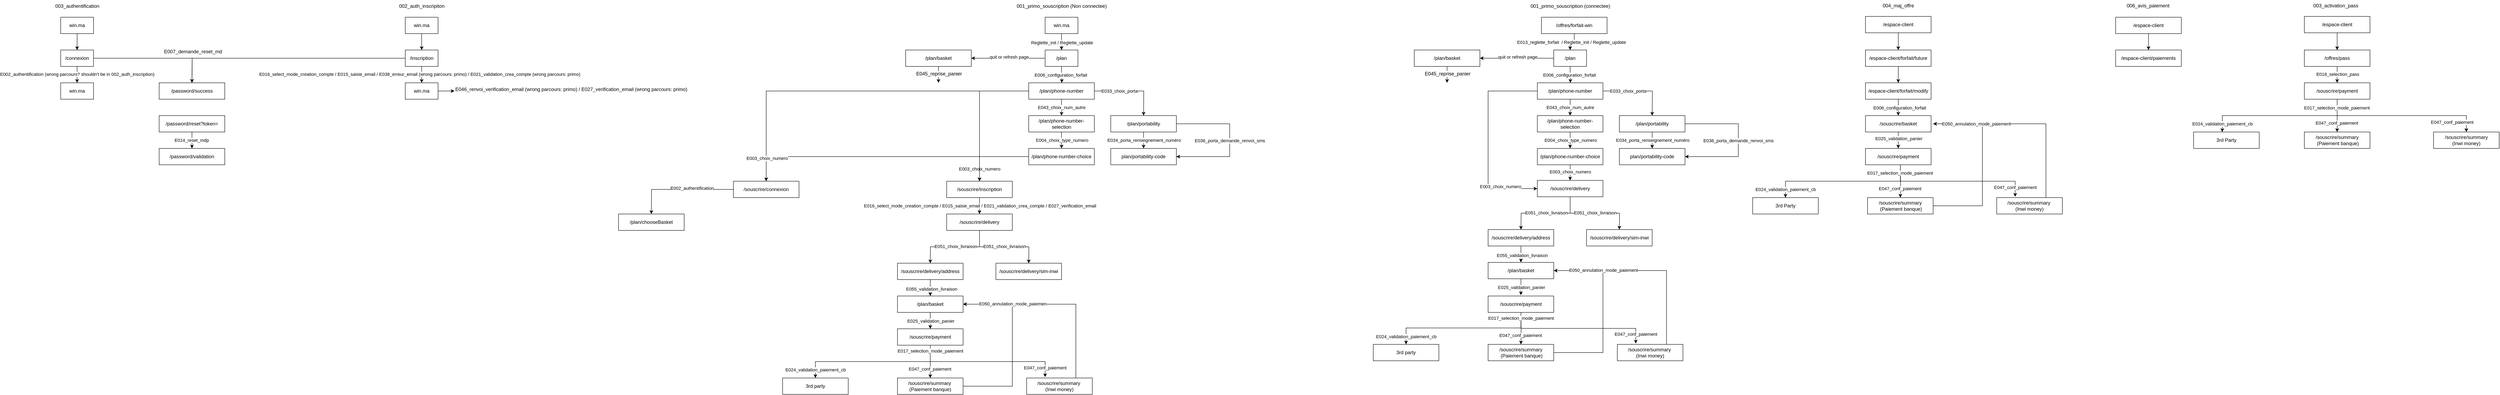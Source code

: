 <mxfile version="26.0.11">
  <diagram name="Page-1" id="j1Ssxl56OrW9aX4kPmMz">
    <mxGraphModel dx="9515" dy="5020" grid="1" gridSize="10" guides="1" tooltips="1" connect="1" arrows="1" fold="1" page="1" pageScale="1" pageWidth="850" pageHeight="1100" math="0" shadow="0">
      <root>
        <mxCell id="0" />
        <mxCell id="1" parent="0" />
        <mxCell id="LbrJLg59bgqYnLNpV4yC-3" style="edgeStyle=orthogonalEdgeStyle;rounded=0;orthogonalLoop=1;jettySize=auto;html=1;entryX=0.5;entryY=0;entryDx=0;entryDy=0;" parent="1" source="LbrJLg59bgqYnLNpV4yC-1" target="LbrJLg59bgqYnLNpV4yC-2" edge="1">
          <mxGeometry relative="1" as="geometry" />
        </mxCell>
        <mxCell id="LbrJLg59bgqYnLNpV4yC-4" value="Reglette_init / Reglette_update" style="edgeLabel;html=1;align=center;verticalAlign=middle;resizable=0;points=[];" parent="LbrJLg59bgqYnLNpV4yC-3" vertex="1" connectable="0">
          <mxGeometry x="0.104" y="1" relative="1" as="geometry">
            <mxPoint as="offset" />
          </mxGeometry>
        </mxCell>
        <mxCell id="LbrJLg59bgqYnLNpV4yC-1" value="win.ma" style="rounded=0;whiteSpace=wrap;html=1;" parent="1" vertex="1">
          <mxGeometry x="400" y="40" width="80" height="40" as="geometry" />
        </mxCell>
        <mxCell id="LbrJLg59bgqYnLNpV4yC-5" style="edgeStyle=orthogonalEdgeStyle;rounded=0;orthogonalLoop=1;jettySize=auto;html=1;exitX=0.5;exitY=1;exitDx=0;exitDy=0;" parent="1" source="LbrJLg59bgqYnLNpV4yC-2" edge="1">
          <mxGeometry relative="1" as="geometry">
            <mxPoint x="440.471" y="200.0" as="targetPoint" />
          </mxGeometry>
        </mxCell>
        <mxCell id="LbrJLg59bgqYnLNpV4yC-6" value="E006_configuration_forfait" style="edgeLabel;html=1;align=center;verticalAlign=middle;resizable=0;points=[];" parent="LbrJLg59bgqYnLNpV4yC-5" vertex="1" connectable="0">
          <mxGeometry x="-0.026" y="-3" relative="1" as="geometry">
            <mxPoint x="-2" y="-2" as="offset" />
          </mxGeometry>
        </mxCell>
        <mxCell id="LbrJLg59bgqYnLNpV4yC-40" style="edgeStyle=orthogonalEdgeStyle;rounded=0;orthogonalLoop=1;jettySize=auto;html=1;entryX=1;entryY=0.5;entryDx=0;entryDy=0;" parent="1" source="LbrJLg59bgqYnLNpV4yC-2" target="LbrJLg59bgqYnLNpV4yC-39" edge="1">
          <mxGeometry relative="1" as="geometry" />
        </mxCell>
        <mxCell id="LbrJLg59bgqYnLNpV4yC-41" value="quit or refresh page" style="edgeLabel;html=1;align=center;verticalAlign=middle;resizable=0;points=[];" parent="LbrJLg59bgqYnLNpV4yC-40" vertex="1" connectable="0">
          <mxGeometry x="-0.024" y="-3" relative="1" as="geometry">
            <mxPoint as="offset" />
          </mxGeometry>
        </mxCell>
        <mxCell id="LbrJLg59bgqYnLNpV4yC-2" value="/plan" style="rounded=0;whiteSpace=wrap;html=1;" parent="1" vertex="1">
          <mxGeometry x="400" y="120" width="80" height="40" as="geometry" />
        </mxCell>
        <mxCell id="LbrJLg59bgqYnLNpV4yC-8" style="edgeStyle=orthogonalEdgeStyle;rounded=0;orthogonalLoop=1;jettySize=auto;html=1;exitX=0;exitY=0.5;exitDx=0;exitDy=0;entryX=0.5;entryY=0;entryDx=0;entryDy=0;" parent="1" source="LbrJLg59bgqYnLNpV4yC-7" target="LbrJLg59bgqYnLNpV4yC-22" edge="1">
          <mxGeometry relative="1" as="geometry">
            <mxPoint x="340" y="480" as="targetPoint" />
            <mxPoint x="460" y="320" as="sourcePoint" />
            <Array as="points">
              <mxPoint x="240" y="220" />
            </Array>
          </mxGeometry>
        </mxCell>
        <mxCell id="LbrJLg59bgqYnLNpV4yC-9" value="E003_choix_numero" style="edgeLabel;html=1;align=center;verticalAlign=middle;resizable=0;points=[];" parent="LbrJLg59bgqYnLNpV4yC-8" vertex="1" connectable="0">
          <mxGeometry x="0.004" y="-1" relative="1" as="geometry">
            <mxPoint x="1" y="139" as="offset" />
          </mxGeometry>
        </mxCell>
        <mxCell id="LbrJLg59bgqYnLNpV4yC-12" style="edgeStyle=orthogonalEdgeStyle;rounded=0;orthogonalLoop=1;jettySize=auto;html=1;" parent="1" source="LbrJLg59bgqYnLNpV4yC-7" edge="1">
          <mxGeometry relative="1" as="geometry">
            <mxPoint x="640" y="280" as="targetPoint" />
          </mxGeometry>
        </mxCell>
        <mxCell id="LbrJLg59bgqYnLNpV4yC-13" value="E033_choix_porta" style="edgeLabel;html=1;align=center;verticalAlign=middle;resizable=0;points=[];" parent="LbrJLg59bgqYnLNpV4yC-12" vertex="1" connectable="0">
          <mxGeometry x="-0.331" relative="1" as="geometry">
            <mxPoint as="offset" />
          </mxGeometry>
        </mxCell>
        <mxCell id="LbrJLg59bgqYnLNpV4yC-14" style="edgeStyle=orthogonalEdgeStyle;rounded=0;orthogonalLoop=1;jettySize=auto;html=1;" parent="1" source="LbrJLg59bgqYnLNpV4yC-7" edge="1">
          <mxGeometry relative="1" as="geometry">
            <mxPoint x="440" y="280" as="targetPoint" />
          </mxGeometry>
        </mxCell>
        <mxCell id="LbrJLg59bgqYnLNpV4yC-15" value="E043_choix_num_autre" style="edgeLabel;html=1;align=center;verticalAlign=middle;resizable=0;points=[];" parent="LbrJLg59bgqYnLNpV4yC-14" vertex="1" connectable="0">
          <mxGeometry x="0.059" y="1" relative="1" as="geometry">
            <mxPoint x="-2" y="-1" as="offset" />
          </mxGeometry>
        </mxCell>
        <mxCell id="LbrJLg59bgqYnLNpV4yC-31" style="edgeStyle=orthogonalEdgeStyle;rounded=0;orthogonalLoop=1;jettySize=auto;html=1;entryX=0.5;entryY=0;entryDx=0;entryDy=0;" parent="1" source="LbrJLg59bgqYnLNpV4yC-7" target="LbrJLg59bgqYnLNpV4yC-29" edge="1">
          <mxGeometry relative="1" as="geometry" />
        </mxCell>
        <mxCell id="LbrJLg59bgqYnLNpV4yC-7" value="/plan/phone-number" style="rounded=0;whiteSpace=wrap;html=1;" parent="1" vertex="1">
          <mxGeometry x="360" y="200" width="160" height="40" as="geometry" />
        </mxCell>
        <mxCell id="LbrJLg59bgqYnLNpV4yC-17" style="edgeStyle=orthogonalEdgeStyle;rounded=0;orthogonalLoop=1;jettySize=auto;html=1;" parent="1" source="LbrJLg59bgqYnLNpV4yC-16" edge="1">
          <mxGeometry relative="1" as="geometry">
            <mxPoint x="440" y="360" as="targetPoint" />
          </mxGeometry>
        </mxCell>
        <mxCell id="LbrJLg59bgqYnLNpV4yC-18" value="E004_choix_type_numero" style="edgeLabel;html=1;align=center;verticalAlign=middle;resizable=0;points=[];" parent="LbrJLg59bgqYnLNpV4yC-17" vertex="1" connectable="0">
          <mxGeometry x="0.107" y="-1" relative="1" as="geometry">
            <mxPoint x="1" y="-2" as="offset" />
          </mxGeometry>
        </mxCell>
        <mxCell id="LbrJLg59bgqYnLNpV4yC-16" value="/plan/phone-number-selection" style="rounded=0;whiteSpace=wrap;html=1;" parent="1" vertex="1">
          <mxGeometry x="360" y="280" width="160" height="40" as="geometry" />
        </mxCell>
        <mxCell id="LbrJLg59bgqYnLNpV4yC-20" style="edgeStyle=orthogonalEdgeStyle;rounded=0;orthogonalLoop=1;jettySize=auto;html=1;entryX=0.5;entryY=0;entryDx=0;entryDy=0;" parent="1" source="LbrJLg59bgqYnLNpV4yC-19" target="LbrJLg59bgqYnLNpV4yC-22" edge="1">
          <mxGeometry relative="1" as="geometry">
            <mxPoint x="440" y="440" as="targetPoint" />
          </mxGeometry>
        </mxCell>
        <mxCell id="LbrJLg59bgqYnLNpV4yC-30" style="edgeStyle=orthogonalEdgeStyle;rounded=0;orthogonalLoop=1;jettySize=auto;html=1;entryX=0.5;entryY=0;entryDx=0;entryDy=0;" parent="1" source="LbrJLg59bgqYnLNpV4yC-19" target="LbrJLg59bgqYnLNpV4yC-29" edge="1">
          <mxGeometry relative="1" as="geometry" />
        </mxCell>
        <mxCell id="LbrJLg59bgqYnLNpV4yC-32" value="E003_choix_numero" style="edgeLabel;html=1;align=center;verticalAlign=middle;resizable=0;points=[];" parent="LbrJLg59bgqYnLNpV4yC-30" vertex="1" connectable="0">
          <mxGeometry x="0.839" y="2" relative="1" as="geometry">
            <mxPoint as="offset" />
          </mxGeometry>
        </mxCell>
        <mxCell id="LbrJLg59bgqYnLNpV4yC-19" value="/plan/phone-number-choice" style="rounded=0;whiteSpace=wrap;html=1;" parent="1" vertex="1">
          <mxGeometry x="360" y="360" width="160" height="40" as="geometry" />
        </mxCell>
        <mxCell id="LbrJLg59bgqYnLNpV4yC-33" style="edgeStyle=orthogonalEdgeStyle;rounded=0;orthogonalLoop=1;jettySize=auto;html=1;" parent="1" source="LbrJLg59bgqYnLNpV4yC-22" edge="1">
          <mxGeometry relative="1" as="geometry">
            <mxPoint x="240.0" y="520" as="targetPoint" />
          </mxGeometry>
        </mxCell>
        <mxCell id="LbrJLg59bgqYnLNpV4yC-34" value="E016_select_mode_creation_compte /&amp;nbsp;E015_saisie_email /&amp;nbsp;E021_validation_crea_compte /&amp;nbsp;E027_verification_email" style="edgeLabel;html=1;align=center;verticalAlign=middle;resizable=0;points=[];" parent="LbrJLg59bgqYnLNpV4yC-33" vertex="1" connectable="0">
          <mxGeometry x="0.07" y="-1" relative="1" as="geometry">
            <mxPoint x="1" y="-1" as="offset" />
          </mxGeometry>
        </mxCell>
        <mxCell id="LbrJLg59bgqYnLNpV4yC-22" value="&lt;span style=&quot;background-color: transparent; color: light-dark(rgb(0, 0, 0), rgb(255, 255, 255));&quot;&gt;/souscrire/inscription&lt;/span&gt;" style="rounded=0;whiteSpace=wrap;html=1;" parent="1" vertex="1">
          <mxGeometry x="160" y="440" width="160" height="40" as="geometry" />
        </mxCell>
        <mxCell id="LbrJLg59bgqYnLNpV4yC-24" style="edgeStyle=orthogonalEdgeStyle;rounded=0;orthogonalLoop=1;jettySize=auto;html=1;exitX=0.5;exitY=1;exitDx=0;exitDy=0;" parent="1" source="LbrJLg59bgqYnLNpV4yC-23" edge="1">
          <mxGeometry relative="1" as="geometry">
            <mxPoint x="640.0" y="360" as="targetPoint" />
          </mxGeometry>
        </mxCell>
        <mxCell id="LbrJLg59bgqYnLNpV4yC-25" value="E034_porta_renseignement_numéro" style="edgeLabel;html=1;align=center;verticalAlign=middle;resizable=0;points=[];" parent="LbrJLg59bgqYnLNpV4yC-24" vertex="1" connectable="0">
          <mxGeometry x="0.257" y="-1" relative="1" as="geometry">
            <mxPoint x="1" y="-5" as="offset" />
          </mxGeometry>
        </mxCell>
        <mxCell id="LbrJLg59bgqYnLNpV4yC-27" style="edgeStyle=orthogonalEdgeStyle;rounded=0;orthogonalLoop=1;jettySize=auto;html=1;entryX=1;entryY=0.5;entryDx=0;entryDy=0;" parent="1" source="LbrJLg59bgqYnLNpV4yC-23" target="LbrJLg59bgqYnLNpV4yC-26" edge="1">
          <mxGeometry relative="1" as="geometry">
            <Array as="points">
              <mxPoint x="850" y="300" />
              <mxPoint x="850" y="380" />
            </Array>
          </mxGeometry>
        </mxCell>
        <mxCell id="LbrJLg59bgqYnLNpV4yC-28" value="E036_porta_demande_renvoi_sms" style="edgeLabel;html=1;align=center;verticalAlign=middle;resizable=0;points=[];" parent="LbrJLg59bgqYnLNpV4yC-27" vertex="1" connectable="0">
          <mxGeometry x="0.039" y="4" relative="1" as="geometry">
            <mxPoint x="-4" y="-6" as="offset" />
          </mxGeometry>
        </mxCell>
        <mxCell id="LbrJLg59bgqYnLNpV4yC-23" value="/plan/portability" style="rounded=0;whiteSpace=wrap;html=1;" parent="1" vertex="1">
          <mxGeometry x="560" y="280" width="160" height="40" as="geometry" />
        </mxCell>
        <mxCell id="LbrJLg59bgqYnLNpV4yC-26" value="plan/portability-code" style="rounded=0;whiteSpace=wrap;html=1;" parent="1" vertex="1">
          <mxGeometry x="560" y="360" width="160" height="40" as="geometry" />
        </mxCell>
        <mxCell id="bTMFgGNnDeOwsBCpqF3E-29" style="edgeStyle=orthogonalEdgeStyle;rounded=0;orthogonalLoop=1;jettySize=auto;html=1;" parent="1" source="LbrJLg59bgqYnLNpV4yC-29" edge="1">
          <mxGeometry relative="1" as="geometry">
            <mxPoint x="-560" y="520" as="targetPoint" />
          </mxGeometry>
        </mxCell>
        <mxCell id="bTMFgGNnDeOwsBCpqF3E-32" value="E002_authentification" style="edgeLabel;html=1;align=center;verticalAlign=middle;resizable=0;points=[];" parent="bTMFgGNnDeOwsBCpqF3E-29" vertex="1" connectable="0">
          <mxGeometry x="-0.222" y="-3" relative="1" as="geometry">
            <mxPoint as="offset" />
          </mxGeometry>
        </mxCell>
        <mxCell id="LbrJLg59bgqYnLNpV4yC-29" value="/souscrire/connexion" style="rounded=0;whiteSpace=wrap;html=1;" parent="1" vertex="1">
          <mxGeometry x="-360" y="440" width="160" height="40" as="geometry" />
        </mxCell>
        <mxCell id="LbrJLg59bgqYnLNpV4yC-36" style="edgeStyle=orthogonalEdgeStyle;rounded=0;orthogonalLoop=1;jettySize=auto;html=1;exitX=0.5;exitY=1;exitDx=0;exitDy=0;" parent="1" source="LbrJLg59bgqYnLNpV4yC-35" edge="1">
          <mxGeometry relative="1" as="geometry">
            <mxPoint x="360" y="640" as="targetPoint" />
          </mxGeometry>
        </mxCell>
        <mxCell id="LbrJLg59bgqYnLNpV4yC-37" value="E051_choix_livraison" style="edgeLabel;html=1;align=center;verticalAlign=middle;resizable=0;points=[];" parent="LbrJLg59bgqYnLNpV4yC-36" vertex="1" connectable="0">
          <mxGeometry x="-0.059" y="1" relative="1" as="geometry">
            <mxPoint x="6" as="offset" />
          </mxGeometry>
        </mxCell>
        <mxCell id="bTMFgGNnDeOwsBCpqF3E-34" style="edgeStyle=orthogonalEdgeStyle;rounded=0;orthogonalLoop=1;jettySize=auto;html=1;exitX=0.5;exitY=1;exitDx=0;exitDy=0;" parent="1" source="LbrJLg59bgqYnLNpV4yC-35" edge="1">
          <mxGeometry relative="1" as="geometry">
            <mxPoint x="120" y="640" as="targetPoint" />
          </mxGeometry>
        </mxCell>
        <mxCell id="bTMFgGNnDeOwsBCpqF3E-36" value="E051_choix_livraison" style="edgeLabel;html=1;align=center;verticalAlign=middle;resizable=0;points=[];" parent="bTMFgGNnDeOwsBCpqF3E-34" vertex="1" connectable="0">
          <mxGeometry x="-0.013" y="-1" relative="1" as="geometry">
            <mxPoint as="offset" />
          </mxGeometry>
        </mxCell>
        <mxCell id="LbrJLg59bgqYnLNpV4yC-35" value="/souscrire/delivery" style="rounded=0;whiteSpace=wrap;html=1;" parent="1" vertex="1">
          <mxGeometry x="160" y="520" width="160" height="40" as="geometry" />
        </mxCell>
        <mxCell id="LbrJLg59bgqYnLNpV4yC-42" style="edgeStyle=orthogonalEdgeStyle;rounded=0;orthogonalLoop=1;jettySize=auto;html=1;" parent="1" source="LbrJLg59bgqYnLNpV4yC-39" edge="1">
          <mxGeometry relative="1" as="geometry">
            <mxPoint x="140" y="200" as="targetPoint" />
          </mxGeometry>
        </mxCell>
        <mxCell id="LbrJLg59bgqYnLNpV4yC-43" value="&lt;span style=&quot;font-size: 12px; text-align: left; text-wrap-mode: wrap; background-color: rgb(251, 251, 251);&quot;&gt;E045_reprise_panier&lt;/span&gt;" style="edgeLabel;html=1;align=center;verticalAlign=middle;resizable=0;points=[];" parent="LbrJLg59bgqYnLNpV4yC-42" vertex="1" connectable="0">
          <mxGeometry x="-0.106" y="1" relative="1" as="geometry">
            <mxPoint as="offset" />
          </mxGeometry>
        </mxCell>
        <mxCell id="LbrJLg59bgqYnLNpV4yC-39" value="/plan/basket" style="rounded=0;whiteSpace=wrap;html=1;" parent="1" vertex="1">
          <mxGeometry x="60" y="120" width="160" height="40" as="geometry" />
        </mxCell>
        <mxCell id="bTMFgGNnDeOwsBCpqF3E-4" style="edgeStyle=orthogonalEdgeStyle;rounded=0;orthogonalLoop=1;jettySize=auto;html=1;" parent="1" source="bTMFgGNnDeOwsBCpqF3E-1" edge="1">
          <mxGeometry relative="1" as="geometry">
            <mxPoint x="-1120" y="120" as="targetPoint" />
          </mxGeometry>
        </mxCell>
        <mxCell id="bTMFgGNnDeOwsBCpqF3E-1" value="win.ma" style="rounded=0;whiteSpace=wrap;html=1;strokeColor=default;align=center;verticalAlign=middle;fontFamily=Helvetica;fontSize=12;fontColor=default;fillColor=default;" parent="1" vertex="1">
          <mxGeometry x="-1160" y="40" width="80" height="40" as="geometry" />
        </mxCell>
        <mxCell id="bTMFgGNnDeOwsBCpqF3E-2" value="001_primo_souscription (Non connectee)" style="text;html=1;align=center;verticalAlign=middle;resizable=0;points=[];autosize=1;strokeColor=none;fillColor=none;" parent="1" vertex="1">
          <mxGeometry x="320" y="-2" width="240" height="30" as="geometry" />
        </mxCell>
        <mxCell id="bTMFgGNnDeOwsBCpqF3E-3" value="002_auth_inscripiton" style="text;html=1;align=center;verticalAlign=middle;resizable=0;points=[];autosize=1;strokeColor=none;fillColor=none;" parent="1" vertex="1">
          <mxGeometry x="-1185" y="-2" width="130" height="30" as="geometry" />
        </mxCell>
        <mxCell id="bTMFgGNnDeOwsBCpqF3E-6" style="edgeStyle=orthogonalEdgeStyle;rounded=0;orthogonalLoop=1;jettySize=auto;html=1;" parent="1" source="bTMFgGNnDeOwsBCpqF3E-5" edge="1">
          <mxGeometry relative="1" as="geometry">
            <mxPoint x="-1120" y="200" as="targetPoint" />
          </mxGeometry>
        </mxCell>
        <mxCell id="bTMFgGNnDeOwsBCpqF3E-7" value="E016_select_mode_creation_compte /&amp;nbsp;E015_saisie_email /&amp;nbsp;E038_erreur_email (wrong parcours: primo) /&amp;nbsp;E021_validation_crea_compte (wrong parcours: primo)&amp;nbsp;&amp;nbsp;" style="edgeLabel;html=1;align=center;verticalAlign=middle;resizable=0;points=[];" parent="bTMFgGNnDeOwsBCpqF3E-6" vertex="1" connectable="0">
          <mxGeometry x="-0.096" y="-2" relative="1" as="geometry">
            <mxPoint as="offset" />
          </mxGeometry>
        </mxCell>
        <mxCell id="bTMFgGNnDeOwsBCpqF3E-19" style="edgeStyle=orthogonalEdgeStyle;rounded=0;orthogonalLoop=1;jettySize=auto;html=1;" parent="1" source="bTMFgGNnDeOwsBCpqF3E-5" edge="1">
          <mxGeometry relative="1" as="geometry">
            <mxPoint x="-1680" y="200" as="targetPoint" />
          </mxGeometry>
        </mxCell>
        <mxCell id="bTMFgGNnDeOwsBCpqF3E-5" value="/inscription" style="rounded=0;whiteSpace=wrap;html=1;" parent="1" vertex="1">
          <mxGeometry x="-1160" y="120" width="80" height="40" as="geometry" />
        </mxCell>
        <mxCell id="bTMFgGNnDeOwsBCpqF3E-12" style="edgeStyle=orthogonalEdgeStyle;rounded=0;orthogonalLoop=1;jettySize=auto;html=1;" parent="1" source="bTMFgGNnDeOwsBCpqF3E-8" edge="1">
          <mxGeometry relative="1" as="geometry">
            <mxPoint x="-1040" y="220" as="targetPoint" />
          </mxGeometry>
        </mxCell>
        <mxCell id="bTMFgGNnDeOwsBCpqF3E-8" value="win.ma" style="rounded=0;whiteSpace=wrap;html=1;strokeColor=default;align=center;verticalAlign=middle;fontFamily=Helvetica;fontSize=12;fontColor=default;fillColor=default;" parent="1" vertex="1">
          <mxGeometry x="-1160" y="200" width="80" height="40" as="geometry" />
        </mxCell>
        <mxCell id="bTMFgGNnDeOwsBCpqF3E-13" value="E046_renvoi_verification_email (wrong parcours: primo) / E027_verification_email (wrong parcours: primo) " style="text;whiteSpace=wrap;" parent="1" vertex="1">
          <mxGeometry x="-1040" y="202" width="580" height="40" as="geometry" />
        </mxCell>
        <mxCell id="bTMFgGNnDeOwsBCpqF3E-16" style="edgeStyle=orthogonalEdgeStyle;rounded=0;orthogonalLoop=1;jettySize=auto;html=1;" parent="1" source="bTMFgGNnDeOwsBCpqF3E-14" edge="1">
          <mxGeometry relative="1" as="geometry">
            <mxPoint x="-1960" y="120" as="targetPoint" />
          </mxGeometry>
        </mxCell>
        <mxCell id="bTMFgGNnDeOwsBCpqF3E-14" value="win.ma" style="rounded=0;whiteSpace=wrap;html=1;strokeColor=default;align=center;verticalAlign=middle;fontFamily=Helvetica;fontSize=12;fontColor=default;fillColor=default;" parent="1" vertex="1">
          <mxGeometry x="-2000" y="40" width="80" height="40" as="geometry" />
        </mxCell>
        <mxCell id="bTMFgGNnDeOwsBCpqF3E-15" value="003_authentification" style="text;html=1;align=center;verticalAlign=middle;resizable=0;points=[];autosize=1;strokeColor=none;fillColor=none;" parent="1" vertex="1">
          <mxGeometry x="-2025" y="-2" width="130" height="30" as="geometry" />
        </mxCell>
        <mxCell id="bTMFgGNnDeOwsBCpqF3E-18" style="edgeStyle=orthogonalEdgeStyle;rounded=0;orthogonalLoop=1;jettySize=auto;html=1;" parent="1" source="bTMFgGNnDeOwsBCpqF3E-17" edge="1">
          <mxGeometry relative="1" as="geometry">
            <mxPoint x="-1680" y="200" as="targetPoint" />
          </mxGeometry>
        </mxCell>
        <mxCell id="bTMFgGNnDeOwsBCpqF3E-26" style="edgeStyle=orthogonalEdgeStyle;rounded=0;orthogonalLoop=1;jettySize=auto;html=1;" parent="1" source="bTMFgGNnDeOwsBCpqF3E-17" edge="1">
          <mxGeometry relative="1" as="geometry">
            <mxPoint x="-1960" y="200" as="targetPoint" />
          </mxGeometry>
        </mxCell>
        <mxCell id="bTMFgGNnDeOwsBCpqF3E-27" value="E002_authentification (wrong parcours? shouldn&#39;t be in 002_auth_inscription)" style="edgeLabel;html=1;align=center;verticalAlign=middle;resizable=0;points=[];" parent="bTMFgGNnDeOwsBCpqF3E-26" vertex="1" connectable="0">
          <mxGeometry x="-0.078" relative="1" as="geometry">
            <mxPoint as="offset" />
          </mxGeometry>
        </mxCell>
        <mxCell id="bTMFgGNnDeOwsBCpqF3E-17" value="/connexion" style="rounded=0;whiteSpace=wrap;html=1;" parent="1" vertex="1">
          <mxGeometry x="-2000" y="120" width="80" height="40" as="geometry" />
        </mxCell>
        <mxCell id="bTMFgGNnDeOwsBCpqF3E-20" value="E007_demande_reset_md" style="text;whiteSpace=wrap;" parent="1" vertex="1">
          <mxGeometry x="-1750" y="110" width="170" height="40" as="geometry" />
        </mxCell>
        <mxCell id="bTMFgGNnDeOwsBCpqF3E-21" value="/password/success" style="rounded=0;whiteSpace=wrap;html=1;" parent="1" vertex="1">
          <mxGeometry x="-1760" y="200" width="160" height="40" as="geometry" />
        </mxCell>
        <mxCell id="bTMFgGNnDeOwsBCpqF3E-23" style="edgeStyle=orthogonalEdgeStyle;rounded=0;orthogonalLoop=1;jettySize=auto;html=1;" parent="1" source="bTMFgGNnDeOwsBCpqF3E-22" edge="1">
          <mxGeometry relative="1" as="geometry">
            <mxPoint x="-1680" y="360" as="targetPoint" />
          </mxGeometry>
        </mxCell>
        <mxCell id="bTMFgGNnDeOwsBCpqF3E-24" value="E014_reset_mdp" style="edgeLabel;html=1;align=center;verticalAlign=middle;resizable=0;points=[];" parent="bTMFgGNnDeOwsBCpqF3E-23" vertex="1" connectable="0">
          <mxGeometry x="-0.013" y="-1" relative="1" as="geometry">
            <mxPoint x="-1" y="-1" as="offset" />
          </mxGeometry>
        </mxCell>
        <mxCell id="bTMFgGNnDeOwsBCpqF3E-22" value="/password/reset?token=" style="rounded=0;whiteSpace=wrap;html=1;" parent="1" vertex="1">
          <mxGeometry x="-1760" y="280" width="160" height="40" as="geometry" />
        </mxCell>
        <mxCell id="bTMFgGNnDeOwsBCpqF3E-25" value="/password/validation" style="rounded=0;whiteSpace=wrap;html=1;" parent="1" vertex="1">
          <mxGeometry x="-1760" y="360" width="160" height="40" as="geometry" />
        </mxCell>
        <mxCell id="bTMFgGNnDeOwsBCpqF3E-28" value="win.ma" style="rounded=0;whiteSpace=wrap;html=1;strokeColor=default;align=center;verticalAlign=middle;fontFamily=Helvetica;fontSize=12;fontColor=default;fillColor=default;" parent="1" vertex="1">
          <mxGeometry x="-2000" y="200" width="80" height="40" as="geometry" />
        </mxCell>
        <mxCell id="bTMFgGNnDeOwsBCpqF3E-31" value="/plan/chooseBasket" style="rounded=0;whiteSpace=wrap;html=1;" parent="1" vertex="1">
          <mxGeometry x="-640" y="520" width="160" height="40" as="geometry" />
        </mxCell>
        <mxCell id="bTMFgGNnDeOwsBCpqF3E-33" value="/souscrire/delivery/sim-inwi" style="rounded=0;whiteSpace=wrap;html=1;" parent="1" vertex="1">
          <mxGeometry x="280" y="640" width="160" height="40" as="geometry" />
        </mxCell>
        <mxCell id="bTMFgGNnDeOwsBCpqF3E-37" style="edgeStyle=orthogonalEdgeStyle;rounded=0;orthogonalLoop=1;jettySize=auto;html=1;" parent="1" source="bTMFgGNnDeOwsBCpqF3E-35" edge="1">
          <mxGeometry relative="1" as="geometry">
            <mxPoint x="120" y="720" as="targetPoint" />
          </mxGeometry>
        </mxCell>
        <mxCell id="bTMFgGNnDeOwsBCpqF3E-38" value="E055_validation_livraison" style="edgeLabel;html=1;align=center;verticalAlign=middle;resizable=0;points=[];" parent="bTMFgGNnDeOwsBCpqF3E-37" vertex="1" connectable="0">
          <mxGeometry x="0.15" y="2" relative="1" as="geometry">
            <mxPoint as="offset" />
          </mxGeometry>
        </mxCell>
        <mxCell id="bTMFgGNnDeOwsBCpqF3E-35" value="/souscrire/delivery/address" style="rounded=0;whiteSpace=wrap;html=1;" parent="1" vertex="1">
          <mxGeometry x="40" y="640" width="160" height="40" as="geometry" />
        </mxCell>
        <mxCell id="XfC7yppMm9Dhhy3GEEbD-1" style="edgeStyle=orthogonalEdgeStyle;rounded=0;orthogonalLoop=1;jettySize=auto;html=1;" edge="1" parent="1" source="bTMFgGNnDeOwsBCpqF3E-39">
          <mxGeometry relative="1" as="geometry">
            <mxPoint x="120.0" y="800" as="targetPoint" />
          </mxGeometry>
        </mxCell>
        <mxCell id="XfC7yppMm9Dhhy3GEEbD-4" value="E025_validation_panier" style="edgeLabel;html=1;align=center;verticalAlign=middle;resizable=0;points=[];" vertex="1" connectable="0" parent="XfC7yppMm9Dhhy3GEEbD-1">
          <mxGeometry x="0.037" relative="1" as="geometry">
            <mxPoint as="offset" />
          </mxGeometry>
        </mxCell>
        <mxCell id="bTMFgGNnDeOwsBCpqF3E-39" value="/plan/basket" style="rounded=0;whiteSpace=wrap;html=1;" parent="1" vertex="1">
          <mxGeometry x="40" y="720" width="160" height="40" as="geometry" />
        </mxCell>
        <mxCell id="XfC7yppMm9Dhhy3GEEbD-2" style="edgeStyle=orthogonalEdgeStyle;rounded=0;orthogonalLoop=1;jettySize=auto;html=1;entryX=0.5;entryY=0;entryDx=0;entryDy=0;" edge="1" source="XfC7yppMm9Dhhy3GEEbD-3" parent="1" target="XfC7yppMm9Dhhy3GEEbD-10">
          <mxGeometry relative="1" as="geometry">
            <mxPoint x="120.0" y="880" as="targetPoint" />
          </mxGeometry>
        </mxCell>
        <mxCell id="XfC7yppMm9Dhhy3GEEbD-21" value="E047_conf_paiement" style="edgeLabel;html=1;align=center;verticalAlign=middle;resizable=0;points=[];" vertex="1" connectable="0" parent="XfC7yppMm9Dhhy3GEEbD-2">
          <mxGeometry x="0.444" y="-1" relative="1" as="geometry">
            <mxPoint as="offset" />
          </mxGeometry>
        </mxCell>
        <mxCell id="XfC7yppMm9Dhhy3GEEbD-3" value="/plan/basket" style="rounded=0;whiteSpace=wrap;html=1;" vertex="1" parent="1">
          <mxGeometry x="40" y="800" width="160" height="40" as="geometry" />
        </mxCell>
        <mxCell id="XfC7yppMm9Dhhy3GEEbD-6" style="edgeStyle=orthogonalEdgeStyle;rounded=0;orthogonalLoop=1;jettySize=auto;html=1;exitX=0.5;exitY=1;exitDx=0;exitDy=0;entryX=0.5;entryY=0;entryDx=0;entryDy=0;" edge="1" parent="1" source="XfC7yppMm9Dhhy3GEEbD-5" target="XfC7yppMm9Dhhy3GEEbD-11">
          <mxGeometry relative="1" as="geometry">
            <mxPoint x="-160" y="880" as="targetPoint" />
            <Array as="points">
              <mxPoint x="120" y="880" />
              <mxPoint x="-160" y="880" />
            </Array>
          </mxGeometry>
        </mxCell>
        <mxCell id="XfC7yppMm9Dhhy3GEEbD-26" value="E024_validation_paiement_cb" style="edgeLabel;html=1;align=center;verticalAlign=middle;resizable=0;points=[];" vertex="1" connectable="0" parent="XfC7yppMm9Dhhy3GEEbD-6">
          <mxGeometry x="0.851" relative="1" as="geometry">
            <mxPoint y="7" as="offset" />
          </mxGeometry>
        </mxCell>
        <mxCell id="XfC7yppMm9Dhhy3GEEbD-7" style="edgeStyle=orthogonalEdgeStyle;rounded=0;orthogonalLoop=1;jettySize=auto;html=1;entryX=0.281;entryY=-0.053;entryDx=0;entryDy=0;entryPerimeter=0;exitX=0.5;exitY=1;exitDx=0;exitDy=0;" edge="1" parent="1" source="XfC7yppMm9Dhhy3GEEbD-5" target="XfC7yppMm9Dhhy3GEEbD-12">
          <mxGeometry relative="1" as="geometry">
            <mxPoint x="440.0" y="880" as="targetPoint" />
          </mxGeometry>
        </mxCell>
        <mxCell id="XfC7yppMm9Dhhy3GEEbD-17" value="E017_selection_mode_paiement" style="edgeLabel;html=1;align=center;verticalAlign=middle;resizable=0;points=[];" vertex="1" connectable="0" parent="XfC7yppMm9Dhhy3GEEbD-7">
          <mxGeometry x="-0.922" y="-2" relative="1" as="geometry">
            <mxPoint x="2" as="offset" />
          </mxGeometry>
        </mxCell>
        <mxCell id="XfC7yppMm9Dhhy3GEEbD-22" value="E047_conf_paiement" style="edgeLabel;html=1;align=center;verticalAlign=middle;resizable=0;points=[];" vertex="1" connectable="0" parent="XfC7yppMm9Dhhy3GEEbD-7">
          <mxGeometry x="0.87" relative="1" as="geometry">
            <mxPoint as="offset" />
          </mxGeometry>
        </mxCell>
        <mxCell id="XfC7yppMm9Dhhy3GEEbD-5" value="/souscrire/payment" style="rounded=0;whiteSpace=wrap;html=1;" vertex="1" parent="1">
          <mxGeometry x="40" y="800" width="160" height="40" as="geometry" />
        </mxCell>
        <mxCell id="XfC7yppMm9Dhhy3GEEbD-14" style="edgeStyle=orthogonalEdgeStyle;rounded=0;orthogonalLoop=1;jettySize=auto;html=1;exitX=1;exitY=0.5;exitDx=0;exitDy=0;entryX=1;entryY=0.5;entryDx=0;entryDy=0;" edge="1" parent="1" source="XfC7yppMm9Dhhy3GEEbD-10" target="bTMFgGNnDeOwsBCpqF3E-39">
          <mxGeometry relative="1" as="geometry">
            <Array as="points">
              <mxPoint x="320" y="940" />
              <mxPoint x="320" y="740" />
            </Array>
          </mxGeometry>
        </mxCell>
        <mxCell id="XfC7yppMm9Dhhy3GEEbD-10" value="/souscrire/summary&amp;nbsp; (Paiement banque)" style="rounded=0;whiteSpace=wrap;html=1;" vertex="1" parent="1">
          <mxGeometry x="40" y="920" width="160" height="40" as="geometry" />
        </mxCell>
        <mxCell id="XfC7yppMm9Dhhy3GEEbD-11" value="3rd party" style="rounded=0;whiteSpace=wrap;html=1;" vertex="1" parent="1">
          <mxGeometry x="-240" y="920" width="160" height="40" as="geometry" />
        </mxCell>
        <mxCell id="XfC7yppMm9Dhhy3GEEbD-16" style="edgeStyle=orthogonalEdgeStyle;rounded=0;orthogonalLoop=1;jettySize=auto;html=1;exitX=0.75;exitY=0;exitDx=0;exitDy=0;entryX=1;entryY=0.5;entryDx=0;entryDy=0;" edge="1" parent="1" source="XfC7yppMm9Dhhy3GEEbD-12" target="bTMFgGNnDeOwsBCpqF3E-39">
          <mxGeometry relative="1" as="geometry" />
        </mxCell>
        <mxCell id="XfC7yppMm9Dhhy3GEEbD-24" value="E050_annulation_mode_paiemen" style="edgeLabel;html=1;align=center;verticalAlign=middle;resizable=0;points=[];" vertex="1" connectable="0" parent="XfC7yppMm9Dhhy3GEEbD-16">
          <mxGeometry x="0.468" y="-1" relative="1" as="geometry">
            <mxPoint as="offset" />
          </mxGeometry>
        </mxCell>
        <mxCell id="XfC7yppMm9Dhhy3GEEbD-12" value="/souscrire/summary&amp;nbsp;&lt;div&gt;(Inwi money)&lt;/div&gt;" style="rounded=0;whiteSpace=wrap;html=1;" vertex="1" parent="1">
          <mxGeometry x="355" y="920" width="160" height="40" as="geometry" />
        </mxCell>
        <mxCell id="XfC7yppMm9Dhhy3GEEbD-27" style="edgeStyle=orthogonalEdgeStyle;rounded=0;orthogonalLoop=1;jettySize=auto;html=1;entryX=0.5;entryY=0;entryDx=0;entryDy=0;" edge="1" source="XfC7yppMm9Dhhy3GEEbD-29" target="XfC7yppMm9Dhhy3GEEbD-34" parent="1">
          <mxGeometry relative="1" as="geometry" />
        </mxCell>
        <mxCell id="XfC7yppMm9Dhhy3GEEbD-28" value="E013_reglette_forfait&amp;nbsp; / Reglette_init / Reglette_update" style="edgeLabel;html=1;align=center;verticalAlign=middle;resizable=0;points=[];" vertex="1" connectable="0" parent="XfC7yppMm9Dhhy3GEEbD-27">
          <mxGeometry x="0.104" y="1" relative="1" as="geometry">
            <mxPoint as="offset" />
          </mxGeometry>
        </mxCell>
        <mxCell id="XfC7yppMm9Dhhy3GEEbD-29" value="/offres/forfait-win" style="rounded=0;whiteSpace=wrap;html=1;" vertex="1" parent="1">
          <mxGeometry x="1610" y="40" width="160" height="40" as="geometry" />
        </mxCell>
        <mxCell id="XfC7yppMm9Dhhy3GEEbD-30" style="edgeStyle=orthogonalEdgeStyle;rounded=0;orthogonalLoop=1;jettySize=auto;html=1;exitX=0.5;exitY=1;exitDx=0;exitDy=0;" edge="1" source="XfC7yppMm9Dhhy3GEEbD-34" parent="1">
          <mxGeometry relative="1" as="geometry">
            <mxPoint x="1680.471" y="200.0" as="targetPoint" />
          </mxGeometry>
        </mxCell>
        <mxCell id="XfC7yppMm9Dhhy3GEEbD-31" value="E006_configuration_forfait" style="edgeLabel;html=1;align=center;verticalAlign=middle;resizable=0;points=[];" vertex="1" connectable="0" parent="XfC7yppMm9Dhhy3GEEbD-30">
          <mxGeometry x="-0.026" y="-3" relative="1" as="geometry">
            <mxPoint x="-2" y="-2" as="offset" />
          </mxGeometry>
        </mxCell>
        <mxCell id="XfC7yppMm9Dhhy3GEEbD-32" style="edgeStyle=orthogonalEdgeStyle;rounded=0;orthogonalLoop=1;jettySize=auto;html=1;entryX=1;entryY=0.5;entryDx=0;entryDy=0;" edge="1" source="XfC7yppMm9Dhhy3GEEbD-34" target="XfC7yppMm9Dhhy3GEEbD-66" parent="1">
          <mxGeometry relative="1" as="geometry" />
        </mxCell>
        <mxCell id="XfC7yppMm9Dhhy3GEEbD-33" value="quit or refresh page" style="edgeLabel;html=1;align=center;verticalAlign=middle;resizable=0;points=[];" vertex="1" connectable="0" parent="XfC7yppMm9Dhhy3GEEbD-32">
          <mxGeometry x="-0.024" y="-3" relative="1" as="geometry">
            <mxPoint as="offset" />
          </mxGeometry>
        </mxCell>
        <mxCell id="XfC7yppMm9Dhhy3GEEbD-34" value="/plan" style="rounded=0;whiteSpace=wrap;html=1;" vertex="1" parent="1">
          <mxGeometry x="1640" y="120" width="80" height="40" as="geometry" />
        </mxCell>
        <mxCell id="XfC7yppMm9Dhhy3GEEbD-35" style="edgeStyle=orthogonalEdgeStyle;rounded=0;orthogonalLoop=1;jettySize=auto;html=1;exitX=0;exitY=0.5;exitDx=0;exitDy=0;entryX=0;entryY=0.5;entryDx=0;entryDy=0;" edge="1" source="XfC7yppMm9Dhhy3GEEbD-42" target="XfC7yppMm9Dhhy3GEEbD-63" parent="1">
          <mxGeometry relative="1" as="geometry">
            <mxPoint x="1600" y="458" as="targetPoint" />
            <mxPoint x="1700" y="320" as="sourcePoint" />
            <Array as="points">
              <mxPoint x="1480" y="220" />
              <mxPoint x="1480" y="458" />
            </Array>
          </mxGeometry>
        </mxCell>
        <mxCell id="XfC7yppMm9Dhhy3GEEbD-36" value="E003_choix_numero" style="edgeLabel;html=1;align=center;verticalAlign=middle;resizable=0;points=[];" vertex="1" connectable="0" parent="XfC7yppMm9Dhhy3GEEbD-35">
          <mxGeometry x="0.004" y="-1" relative="1" as="geometry">
            <mxPoint x="31" y="113" as="offset" />
          </mxGeometry>
        </mxCell>
        <mxCell id="XfC7yppMm9Dhhy3GEEbD-37" style="edgeStyle=orthogonalEdgeStyle;rounded=0;orthogonalLoop=1;jettySize=auto;html=1;" edge="1" source="XfC7yppMm9Dhhy3GEEbD-42" parent="1">
          <mxGeometry relative="1" as="geometry">
            <mxPoint x="1880" y="280" as="targetPoint" />
          </mxGeometry>
        </mxCell>
        <mxCell id="XfC7yppMm9Dhhy3GEEbD-38" value="E033_choix_porta" style="edgeLabel;html=1;align=center;verticalAlign=middle;resizable=0;points=[];" vertex="1" connectable="0" parent="XfC7yppMm9Dhhy3GEEbD-37">
          <mxGeometry x="-0.331" relative="1" as="geometry">
            <mxPoint as="offset" />
          </mxGeometry>
        </mxCell>
        <mxCell id="XfC7yppMm9Dhhy3GEEbD-39" style="edgeStyle=orthogonalEdgeStyle;rounded=0;orthogonalLoop=1;jettySize=auto;html=1;" edge="1" source="XfC7yppMm9Dhhy3GEEbD-42" parent="1">
          <mxGeometry relative="1" as="geometry">
            <mxPoint x="1680" y="280" as="targetPoint" />
          </mxGeometry>
        </mxCell>
        <mxCell id="XfC7yppMm9Dhhy3GEEbD-40" value="E043_choix_num_autre" style="edgeLabel;html=1;align=center;verticalAlign=middle;resizable=0;points=[];" vertex="1" connectable="0" parent="XfC7yppMm9Dhhy3GEEbD-39">
          <mxGeometry x="0.059" y="1" relative="1" as="geometry">
            <mxPoint x="-2" y="-1" as="offset" />
          </mxGeometry>
        </mxCell>
        <mxCell id="XfC7yppMm9Dhhy3GEEbD-42" value="/plan/phone-number" style="rounded=0;whiteSpace=wrap;html=1;" vertex="1" parent="1">
          <mxGeometry x="1600" y="200" width="160" height="40" as="geometry" />
        </mxCell>
        <mxCell id="XfC7yppMm9Dhhy3GEEbD-43" style="edgeStyle=orthogonalEdgeStyle;rounded=0;orthogonalLoop=1;jettySize=auto;html=1;" edge="1" source="XfC7yppMm9Dhhy3GEEbD-45" parent="1">
          <mxGeometry relative="1" as="geometry">
            <mxPoint x="1680" y="360" as="targetPoint" />
          </mxGeometry>
        </mxCell>
        <mxCell id="XfC7yppMm9Dhhy3GEEbD-44" value="E004_choix_type_numero" style="edgeLabel;html=1;align=center;verticalAlign=middle;resizable=0;points=[];" vertex="1" connectable="0" parent="XfC7yppMm9Dhhy3GEEbD-43">
          <mxGeometry x="0.107" y="-1" relative="1" as="geometry">
            <mxPoint x="1" y="-2" as="offset" />
          </mxGeometry>
        </mxCell>
        <mxCell id="XfC7yppMm9Dhhy3GEEbD-45" value="/plan/phone-number-selection" style="rounded=0;whiteSpace=wrap;html=1;" vertex="1" parent="1">
          <mxGeometry x="1600" y="280" width="160" height="40" as="geometry" />
        </mxCell>
        <mxCell id="XfC7yppMm9Dhhy3GEEbD-46" style="edgeStyle=orthogonalEdgeStyle;rounded=0;orthogonalLoop=1;jettySize=auto;html=1;entryX=0.5;entryY=0;entryDx=0;entryDy=0;" edge="1" source="XfC7yppMm9Dhhy3GEEbD-49" parent="1">
          <mxGeometry relative="1" as="geometry">
            <mxPoint x="1680" y="438" as="targetPoint" />
          </mxGeometry>
        </mxCell>
        <mxCell id="XfC7yppMm9Dhhy3GEEbD-91" value="E003_choix_numero" style="edgeLabel;html=1;align=center;verticalAlign=middle;resizable=0;points=[];" vertex="1" connectable="0" parent="XfC7yppMm9Dhhy3GEEbD-46">
          <mxGeometry x="-0.453" y="-2" relative="1" as="geometry">
            <mxPoint x="2" y="6" as="offset" />
          </mxGeometry>
        </mxCell>
        <mxCell id="XfC7yppMm9Dhhy3GEEbD-49" value="/plan/phone-number-choice" style="rounded=0;whiteSpace=wrap;html=1;" vertex="1" parent="1">
          <mxGeometry x="1600" y="360" width="160" height="40" as="geometry" />
        </mxCell>
        <mxCell id="XfC7yppMm9Dhhy3GEEbD-53" style="edgeStyle=orthogonalEdgeStyle;rounded=0;orthogonalLoop=1;jettySize=auto;html=1;exitX=0.5;exitY=1;exitDx=0;exitDy=0;" edge="1" source="XfC7yppMm9Dhhy3GEEbD-57" parent="1">
          <mxGeometry relative="1" as="geometry">
            <mxPoint x="1880.0" y="360" as="targetPoint" />
          </mxGeometry>
        </mxCell>
        <mxCell id="XfC7yppMm9Dhhy3GEEbD-54" value="E034_porta_renseignement_numéro" style="edgeLabel;html=1;align=center;verticalAlign=middle;resizable=0;points=[];" vertex="1" connectable="0" parent="XfC7yppMm9Dhhy3GEEbD-53">
          <mxGeometry x="0.257" y="-1" relative="1" as="geometry">
            <mxPoint x="1" y="-5" as="offset" />
          </mxGeometry>
        </mxCell>
        <mxCell id="XfC7yppMm9Dhhy3GEEbD-55" style="edgeStyle=orthogonalEdgeStyle;rounded=0;orthogonalLoop=1;jettySize=auto;html=1;entryX=1;entryY=0.5;entryDx=0;entryDy=0;" edge="1" source="XfC7yppMm9Dhhy3GEEbD-57" target="XfC7yppMm9Dhhy3GEEbD-58" parent="1">
          <mxGeometry relative="1" as="geometry">
            <Array as="points">
              <mxPoint x="2090" y="300" />
              <mxPoint x="2090" y="380" />
            </Array>
          </mxGeometry>
        </mxCell>
        <mxCell id="XfC7yppMm9Dhhy3GEEbD-56" value="E036_porta_demande_renvoi_sms" style="edgeLabel;html=1;align=center;verticalAlign=middle;resizable=0;points=[];" vertex="1" connectable="0" parent="XfC7yppMm9Dhhy3GEEbD-55">
          <mxGeometry x="0.039" y="4" relative="1" as="geometry">
            <mxPoint x="-4" y="-6" as="offset" />
          </mxGeometry>
        </mxCell>
        <mxCell id="XfC7yppMm9Dhhy3GEEbD-57" value="/plan/portability" style="rounded=0;whiteSpace=wrap;html=1;" vertex="1" parent="1">
          <mxGeometry x="1800" y="280" width="160" height="40" as="geometry" />
        </mxCell>
        <mxCell id="XfC7yppMm9Dhhy3GEEbD-58" value="plan/portability-code" style="rounded=0;whiteSpace=wrap;html=1;" vertex="1" parent="1">
          <mxGeometry x="1800" y="360" width="160" height="40" as="geometry" />
        </mxCell>
        <mxCell id="XfC7yppMm9Dhhy3GEEbD-59" style="edgeStyle=orthogonalEdgeStyle;rounded=0;orthogonalLoop=1;jettySize=auto;html=1;exitX=0.5;exitY=1;exitDx=0;exitDy=0;" edge="1" source="XfC7yppMm9Dhhy3GEEbD-63" parent="1">
          <mxGeometry relative="1" as="geometry">
            <mxPoint x="1800" y="558" as="targetPoint" />
          </mxGeometry>
        </mxCell>
        <mxCell id="XfC7yppMm9Dhhy3GEEbD-60" value="E051_choix_livraison" style="edgeLabel;html=1;align=center;verticalAlign=middle;resizable=0;points=[];" vertex="1" connectable="0" parent="XfC7yppMm9Dhhy3GEEbD-59">
          <mxGeometry x="-0.059" y="1" relative="1" as="geometry">
            <mxPoint x="6" as="offset" />
          </mxGeometry>
        </mxCell>
        <mxCell id="XfC7yppMm9Dhhy3GEEbD-61" style="edgeStyle=orthogonalEdgeStyle;rounded=0;orthogonalLoop=1;jettySize=auto;html=1;exitX=0.5;exitY=1;exitDx=0;exitDy=0;" edge="1" source="XfC7yppMm9Dhhy3GEEbD-63" parent="1">
          <mxGeometry relative="1" as="geometry">
            <mxPoint x="1560" y="558" as="targetPoint" />
          </mxGeometry>
        </mxCell>
        <mxCell id="XfC7yppMm9Dhhy3GEEbD-62" value="E051_choix_livraison" style="edgeLabel;html=1;align=center;verticalAlign=middle;resizable=0;points=[];" vertex="1" connectable="0" parent="XfC7yppMm9Dhhy3GEEbD-61">
          <mxGeometry x="-0.013" y="-1" relative="1" as="geometry">
            <mxPoint as="offset" />
          </mxGeometry>
        </mxCell>
        <mxCell id="XfC7yppMm9Dhhy3GEEbD-63" value="/souscrire/delivery" style="rounded=0;whiteSpace=wrap;html=1;" vertex="1" parent="1">
          <mxGeometry x="1600" y="438" width="160" height="40" as="geometry" />
        </mxCell>
        <mxCell id="XfC7yppMm9Dhhy3GEEbD-64" style="edgeStyle=orthogonalEdgeStyle;rounded=0;orthogonalLoop=1;jettySize=auto;html=1;" edge="1" source="XfC7yppMm9Dhhy3GEEbD-66" parent="1">
          <mxGeometry relative="1" as="geometry">
            <mxPoint x="1380" y="200" as="targetPoint" />
          </mxGeometry>
        </mxCell>
        <mxCell id="XfC7yppMm9Dhhy3GEEbD-65" value="&lt;span style=&quot;font-size: 12px; text-align: left; text-wrap-mode: wrap; background-color: rgb(251, 251, 251);&quot;&gt;E045_reprise_panier&lt;/span&gt;" style="edgeLabel;html=1;align=center;verticalAlign=middle;resizable=0;points=[];" vertex="1" connectable="0" parent="XfC7yppMm9Dhhy3GEEbD-64">
          <mxGeometry x="-0.106" y="1" relative="1" as="geometry">
            <mxPoint as="offset" />
          </mxGeometry>
        </mxCell>
        <mxCell id="XfC7yppMm9Dhhy3GEEbD-66" value="/plan/basket" style="rounded=0;whiteSpace=wrap;html=1;" vertex="1" parent="1">
          <mxGeometry x="1300" y="120" width="160" height="40" as="geometry" />
        </mxCell>
        <mxCell id="XfC7yppMm9Dhhy3GEEbD-67" value="001_primo_souscription (connectee)" style="text;html=1;align=center;verticalAlign=middle;resizable=0;points=[];autosize=1;strokeColor=none;fillColor=none;" vertex="1" parent="1">
          <mxGeometry x="1570" y="-2" width="220" height="30" as="geometry" />
        </mxCell>
        <mxCell id="XfC7yppMm9Dhhy3GEEbD-68" value="/souscrire/delivery/sim-inwi" style="rounded=0;whiteSpace=wrap;html=1;" vertex="1" parent="1">
          <mxGeometry x="1720" y="558" width="160" height="40" as="geometry" />
        </mxCell>
        <mxCell id="XfC7yppMm9Dhhy3GEEbD-69" style="edgeStyle=orthogonalEdgeStyle;rounded=0;orthogonalLoop=1;jettySize=auto;html=1;" edge="1" source="XfC7yppMm9Dhhy3GEEbD-71" parent="1">
          <mxGeometry relative="1" as="geometry">
            <mxPoint x="1560" y="638" as="targetPoint" />
          </mxGeometry>
        </mxCell>
        <mxCell id="XfC7yppMm9Dhhy3GEEbD-70" value="E055_validation_livraison" style="edgeLabel;html=1;align=center;verticalAlign=middle;resizable=0;points=[];" vertex="1" connectable="0" parent="XfC7yppMm9Dhhy3GEEbD-69">
          <mxGeometry x="0.15" y="2" relative="1" as="geometry">
            <mxPoint as="offset" />
          </mxGeometry>
        </mxCell>
        <mxCell id="XfC7yppMm9Dhhy3GEEbD-71" value="/souscrire/delivery/address" style="rounded=0;whiteSpace=wrap;html=1;" vertex="1" parent="1">
          <mxGeometry x="1480" y="558" width="160" height="40" as="geometry" />
        </mxCell>
        <mxCell id="XfC7yppMm9Dhhy3GEEbD-72" style="edgeStyle=orthogonalEdgeStyle;rounded=0;orthogonalLoop=1;jettySize=auto;html=1;" edge="1" source="XfC7yppMm9Dhhy3GEEbD-74" parent="1">
          <mxGeometry relative="1" as="geometry">
            <mxPoint x="1560.0" y="718" as="targetPoint" />
          </mxGeometry>
        </mxCell>
        <mxCell id="XfC7yppMm9Dhhy3GEEbD-73" value="E025_validation_panier" style="edgeLabel;html=1;align=center;verticalAlign=middle;resizable=0;points=[];" vertex="1" connectable="0" parent="XfC7yppMm9Dhhy3GEEbD-72">
          <mxGeometry x="0.037" relative="1" as="geometry">
            <mxPoint as="offset" />
          </mxGeometry>
        </mxCell>
        <mxCell id="XfC7yppMm9Dhhy3GEEbD-74" value="/plan/basket" style="rounded=0;whiteSpace=wrap;html=1;" vertex="1" parent="1">
          <mxGeometry x="1480" y="638" width="160" height="40" as="geometry" />
        </mxCell>
        <mxCell id="XfC7yppMm9Dhhy3GEEbD-75" style="edgeStyle=orthogonalEdgeStyle;rounded=0;orthogonalLoop=1;jettySize=auto;html=1;entryX=0.5;entryY=0;entryDx=0;entryDy=0;" edge="1" target="XfC7yppMm9Dhhy3GEEbD-85" parent="1">
          <mxGeometry relative="1" as="geometry">
            <mxPoint x="1560.0" y="798" as="targetPoint" />
            <mxPoint x="1560" y="758" as="sourcePoint" />
          </mxGeometry>
        </mxCell>
        <mxCell id="XfC7yppMm9Dhhy3GEEbD-76" value="E047_conf_paiement" style="edgeLabel;html=1;align=center;verticalAlign=middle;resizable=0;points=[];" vertex="1" connectable="0" parent="XfC7yppMm9Dhhy3GEEbD-75">
          <mxGeometry x="0.444" y="-1" relative="1" as="geometry">
            <mxPoint as="offset" />
          </mxGeometry>
        </mxCell>
        <mxCell id="XfC7yppMm9Dhhy3GEEbD-78" style="edgeStyle=orthogonalEdgeStyle;rounded=0;orthogonalLoop=1;jettySize=auto;html=1;exitX=0.5;exitY=1;exitDx=0;exitDy=0;entryX=0.5;entryY=0;entryDx=0;entryDy=0;" edge="1" source="XfC7yppMm9Dhhy3GEEbD-83" target="XfC7yppMm9Dhhy3GEEbD-86" parent="1">
          <mxGeometry relative="1" as="geometry">
            <mxPoint x="1280" y="798" as="targetPoint" />
            <Array as="points">
              <mxPoint x="1560" y="798" />
              <mxPoint x="1280" y="798" />
            </Array>
          </mxGeometry>
        </mxCell>
        <mxCell id="XfC7yppMm9Dhhy3GEEbD-79" value="E024_validation_paiement_cb" style="edgeLabel;html=1;align=center;verticalAlign=middle;resizable=0;points=[];" vertex="1" connectable="0" parent="XfC7yppMm9Dhhy3GEEbD-78">
          <mxGeometry x="0.851" relative="1" as="geometry">
            <mxPoint y="7" as="offset" />
          </mxGeometry>
        </mxCell>
        <mxCell id="XfC7yppMm9Dhhy3GEEbD-80" style="edgeStyle=orthogonalEdgeStyle;rounded=0;orthogonalLoop=1;jettySize=auto;html=1;entryX=0.281;entryY=-0.053;entryDx=0;entryDy=0;entryPerimeter=0;exitX=0.5;exitY=1;exitDx=0;exitDy=0;" edge="1" source="XfC7yppMm9Dhhy3GEEbD-83" target="XfC7yppMm9Dhhy3GEEbD-89" parent="1">
          <mxGeometry relative="1" as="geometry">
            <mxPoint x="1880.0" y="798" as="targetPoint" />
          </mxGeometry>
        </mxCell>
        <mxCell id="XfC7yppMm9Dhhy3GEEbD-81" value="E017_selection_mode_paiement" style="edgeLabel;html=1;align=center;verticalAlign=middle;resizable=0;points=[];" vertex="1" connectable="0" parent="XfC7yppMm9Dhhy3GEEbD-80">
          <mxGeometry x="-0.922" y="-2" relative="1" as="geometry">
            <mxPoint x="2" as="offset" />
          </mxGeometry>
        </mxCell>
        <mxCell id="XfC7yppMm9Dhhy3GEEbD-82" value="E047_conf_paiement" style="edgeLabel;html=1;align=center;verticalAlign=middle;resizable=0;points=[];" vertex="1" connectable="0" parent="XfC7yppMm9Dhhy3GEEbD-80">
          <mxGeometry x="0.87" relative="1" as="geometry">
            <mxPoint as="offset" />
          </mxGeometry>
        </mxCell>
        <mxCell id="XfC7yppMm9Dhhy3GEEbD-83" value="/souscrire/payment" style="rounded=0;whiteSpace=wrap;html=1;" vertex="1" parent="1">
          <mxGeometry x="1480" y="720" width="160" height="40" as="geometry" />
        </mxCell>
        <mxCell id="XfC7yppMm9Dhhy3GEEbD-84" style="edgeStyle=orthogonalEdgeStyle;rounded=0;orthogonalLoop=1;jettySize=auto;html=1;exitX=1;exitY=0.5;exitDx=0;exitDy=0;entryX=1;entryY=0.5;entryDx=0;entryDy=0;" edge="1" source="XfC7yppMm9Dhhy3GEEbD-85" target="XfC7yppMm9Dhhy3GEEbD-74" parent="1">
          <mxGeometry relative="1" as="geometry">
            <Array as="points">
              <mxPoint x="1760" y="858" />
              <mxPoint x="1760" y="658" />
            </Array>
          </mxGeometry>
        </mxCell>
        <mxCell id="XfC7yppMm9Dhhy3GEEbD-85" value="/souscrire/summary&lt;div&gt;&amp;nbsp;(Paiement banque)&lt;/div&gt;" style="rounded=0;whiteSpace=wrap;html=1;" vertex="1" parent="1">
          <mxGeometry x="1480" y="838" width="160" height="40" as="geometry" />
        </mxCell>
        <mxCell id="XfC7yppMm9Dhhy3GEEbD-86" value="3rd party" style="rounded=0;whiteSpace=wrap;html=1;" vertex="1" parent="1">
          <mxGeometry x="1200" y="838" width="160" height="40" as="geometry" />
        </mxCell>
        <mxCell id="XfC7yppMm9Dhhy3GEEbD-87" style="edgeStyle=orthogonalEdgeStyle;rounded=0;orthogonalLoop=1;jettySize=auto;html=1;exitX=0.75;exitY=0;exitDx=0;exitDy=0;entryX=1;entryY=0.5;entryDx=0;entryDy=0;" edge="1" source="XfC7yppMm9Dhhy3GEEbD-89" target="XfC7yppMm9Dhhy3GEEbD-74" parent="1">
          <mxGeometry relative="1" as="geometry" />
        </mxCell>
        <mxCell id="XfC7yppMm9Dhhy3GEEbD-88" value="E050_annulation_mode_paiement" style="edgeLabel;html=1;align=center;verticalAlign=middle;resizable=0;points=[];" vertex="1" connectable="0" parent="XfC7yppMm9Dhhy3GEEbD-87">
          <mxGeometry x="0.468" y="-1" relative="1" as="geometry">
            <mxPoint as="offset" />
          </mxGeometry>
        </mxCell>
        <mxCell id="XfC7yppMm9Dhhy3GEEbD-89" value="/souscrire/summary&amp;nbsp;&lt;div&gt;(Inwi money)&lt;/div&gt;" style="rounded=0;whiteSpace=wrap;html=1;" vertex="1" parent="1">
          <mxGeometry x="1795" y="838" width="160" height="40" as="geometry" />
        </mxCell>
        <mxCell id="XfC7yppMm9Dhhy3GEEbD-92" value="004_maj_offre" style="text;whiteSpace=wrap;" vertex="1" parent="1">
          <mxGeometry x="2440" y="-2" width="110" height="40" as="geometry" />
        </mxCell>
        <mxCell id="XfC7yppMm9Dhhy3GEEbD-94" style="edgeStyle=orthogonalEdgeStyle;rounded=0;orthogonalLoop=1;jettySize=auto;html=1;" edge="1" parent="1" source="XfC7yppMm9Dhhy3GEEbD-93">
          <mxGeometry relative="1" as="geometry">
            <mxPoint x="2480" y="120" as="targetPoint" />
          </mxGeometry>
        </mxCell>
        <mxCell id="XfC7yppMm9Dhhy3GEEbD-93" value="/espace-client" style="rounded=0;whiteSpace=wrap;html=1;" vertex="1" parent="1">
          <mxGeometry x="2400" y="38" width="160" height="40" as="geometry" />
        </mxCell>
        <mxCell id="XfC7yppMm9Dhhy3GEEbD-97" style="edgeStyle=orthogonalEdgeStyle;rounded=0;orthogonalLoop=1;jettySize=auto;html=1;entryX=0.5;entryY=0;entryDx=0;entryDy=0;" edge="1" parent="1" source="XfC7yppMm9Dhhy3GEEbD-95" target="XfC7yppMm9Dhhy3GEEbD-96">
          <mxGeometry relative="1" as="geometry" />
        </mxCell>
        <mxCell id="XfC7yppMm9Dhhy3GEEbD-95" value="/espace-client/forfait/future" style="rounded=0;whiteSpace=wrap;html=1;" vertex="1" parent="1">
          <mxGeometry x="2400" y="120" width="160" height="40" as="geometry" />
        </mxCell>
        <mxCell id="XfC7yppMm9Dhhy3GEEbD-98" style="edgeStyle=orthogonalEdgeStyle;rounded=0;orthogonalLoop=1;jettySize=auto;html=1;" edge="1" parent="1" source="XfC7yppMm9Dhhy3GEEbD-96">
          <mxGeometry relative="1" as="geometry">
            <mxPoint x="2480" y="280" as="targetPoint" />
          </mxGeometry>
        </mxCell>
        <mxCell id="XfC7yppMm9Dhhy3GEEbD-100" value="E006_configuration_forfait" style="edgeLabel;html=1;align=center;verticalAlign=middle;resizable=0;points=[];" vertex="1" connectable="0" parent="XfC7yppMm9Dhhy3GEEbD-98">
          <mxGeometry x="0.068" y="2" relative="1" as="geometry">
            <mxPoint as="offset" />
          </mxGeometry>
        </mxCell>
        <mxCell id="XfC7yppMm9Dhhy3GEEbD-96" value="/espace-client/forfait/modify" style="rounded=0;whiteSpace=wrap;html=1;" vertex="1" parent="1">
          <mxGeometry x="2400" y="200" width="160" height="40" as="geometry" />
        </mxCell>
        <mxCell id="XfC7yppMm9Dhhy3GEEbD-101" style="edgeStyle=orthogonalEdgeStyle;rounded=0;orthogonalLoop=1;jettySize=auto;html=1;" edge="1" parent="1" source="XfC7yppMm9Dhhy3GEEbD-99">
          <mxGeometry relative="1" as="geometry">
            <mxPoint x="2480" y="360" as="targetPoint" />
          </mxGeometry>
        </mxCell>
        <mxCell id="XfC7yppMm9Dhhy3GEEbD-103" value="E025_validation_panier" style="edgeLabel;html=1;align=center;verticalAlign=middle;resizable=0;points=[];" vertex="1" connectable="0" parent="XfC7yppMm9Dhhy3GEEbD-101">
          <mxGeometry x="-0.243" y="1" relative="1" as="geometry">
            <mxPoint as="offset" />
          </mxGeometry>
        </mxCell>
        <mxCell id="XfC7yppMm9Dhhy3GEEbD-99" value="/souscrire/basket" style="rounded=0;whiteSpace=wrap;html=1;" vertex="1" parent="1">
          <mxGeometry x="2400" y="280" width="160" height="40" as="geometry" />
        </mxCell>
        <mxCell id="XfC7yppMm9Dhhy3GEEbD-102" value="/souscrire/payment" style="rounded=0;whiteSpace=wrap;html=1;" vertex="1" parent="1">
          <mxGeometry x="2400" y="360" width="160" height="40" as="geometry" />
        </mxCell>
        <mxCell id="XfC7yppMm9Dhhy3GEEbD-122" style="edgeStyle=orthogonalEdgeStyle;rounded=0;orthogonalLoop=1;jettySize=auto;html=1;entryX=0.5;entryY=0;entryDx=0;entryDy=0;" edge="1" target="XfC7yppMm9Dhhy3GEEbD-131" parent="1">
          <mxGeometry relative="1" as="geometry">
            <mxPoint x="2485.0" y="440.0" as="targetPoint" />
            <mxPoint x="2485" y="400.0" as="sourcePoint" />
          </mxGeometry>
        </mxCell>
        <mxCell id="XfC7yppMm9Dhhy3GEEbD-123" value="E047_conf_paiement" style="edgeLabel;html=1;align=center;verticalAlign=middle;resizable=0;points=[];" vertex="1" connectable="0" parent="XfC7yppMm9Dhhy3GEEbD-122">
          <mxGeometry x="0.444" y="-1" relative="1" as="geometry">
            <mxPoint as="offset" />
          </mxGeometry>
        </mxCell>
        <mxCell id="XfC7yppMm9Dhhy3GEEbD-125" style="edgeStyle=orthogonalEdgeStyle;rounded=0;orthogonalLoop=1;jettySize=auto;html=1;exitX=0.5;exitY=1;exitDx=0;exitDy=0;entryX=0.5;entryY=0;entryDx=0;entryDy=0;" edge="1" target="XfC7yppMm9Dhhy3GEEbD-132" parent="1">
          <mxGeometry relative="1" as="geometry">
            <mxPoint x="2205" y="440.0" as="targetPoint" />
            <mxPoint x="2485" y="400.0" as="sourcePoint" />
            <Array as="points">
              <mxPoint x="2485" y="440.0" />
              <mxPoint x="2205" y="440.0" />
            </Array>
          </mxGeometry>
        </mxCell>
        <mxCell id="XfC7yppMm9Dhhy3GEEbD-126" value="E024_validation_paiement_cb" style="edgeLabel;html=1;align=center;verticalAlign=middle;resizable=0;points=[];" vertex="1" connectable="0" parent="XfC7yppMm9Dhhy3GEEbD-125">
          <mxGeometry x="0.851" relative="1" as="geometry">
            <mxPoint y="7" as="offset" />
          </mxGeometry>
        </mxCell>
        <mxCell id="XfC7yppMm9Dhhy3GEEbD-127" style="edgeStyle=orthogonalEdgeStyle;rounded=0;orthogonalLoop=1;jettySize=auto;html=1;entryX=0.281;entryY=-0.053;entryDx=0;entryDy=0;entryPerimeter=0;" edge="1" target="XfC7yppMm9Dhhy3GEEbD-135" parent="1">
          <mxGeometry relative="1" as="geometry">
            <mxPoint x="2805.0" y="440.0" as="targetPoint" />
            <mxPoint x="2485" y="401" as="sourcePoint" />
            <Array as="points">
              <mxPoint x="2485" y="440" />
              <mxPoint x="2765" y="440" />
            </Array>
          </mxGeometry>
        </mxCell>
        <mxCell id="XfC7yppMm9Dhhy3GEEbD-128" value="E017_selection_mode_paiement" style="edgeLabel;html=1;align=center;verticalAlign=middle;resizable=0;points=[];" vertex="1" connectable="0" parent="XfC7yppMm9Dhhy3GEEbD-127">
          <mxGeometry x="-0.922" y="-2" relative="1" as="geometry">
            <mxPoint x="1" y="5" as="offset" />
          </mxGeometry>
        </mxCell>
        <mxCell id="XfC7yppMm9Dhhy3GEEbD-129" value="E047_conf_paiement" style="edgeLabel;html=1;align=center;verticalAlign=middle;resizable=0;points=[];" vertex="1" connectable="0" parent="XfC7yppMm9Dhhy3GEEbD-127">
          <mxGeometry x="0.87" relative="1" as="geometry">
            <mxPoint as="offset" />
          </mxGeometry>
        </mxCell>
        <mxCell id="XfC7yppMm9Dhhy3GEEbD-130" style="edgeStyle=orthogonalEdgeStyle;rounded=0;orthogonalLoop=1;jettySize=auto;html=1;exitX=1;exitY=0.5;exitDx=0;exitDy=0;entryX=1;entryY=0.5;entryDx=0;entryDy=0;" edge="1" source="XfC7yppMm9Dhhy3GEEbD-131" parent="1">
          <mxGeometry relative="1" as="geometry">
            <mxPoint x="2565" y="300.0" as="targetPoint" />
            <Array as="points">
              <mxPoint x="2685" y="500.0" />
              <mxPoint x="2685" y="300.0" />
            </Array>
          </mxGeometry>
        </mxCell>
        <mxCell id="XfC7yppMm9Dhhy3GEEbD-131" value="/souscrire/summary&lt;div&gt;&amp;nbsp;(Paiement banque)&lt;/div&gt;" style="rounded=0;whiteSpace=wrap;html=1;" vertex="1" parent="1">
          <mxGeometry x="2405" y="480.0" width="160" height="40" as="geometry" />
        </mxCell>
        <mxCell id="XfC7yppMm9Dhhy3GEEbD-132" value="3rd Party" style="rounded=0;whiteSpace=wrap;html=1;" vertex="1" parent="1">
          <mxGeometry x="2125" y="480.0" width="160" height="40" as="geometry" />
        </mxCell>
        <mxCell id="XfC7yppMm9Dhhy3GEEbD-133" style="edgeStyle=orthogonalEdgeStyle;rounded=0;orthogonalLoop=1;jettySize=auto;html=1;exitX=0.75;exitY=0;exitDx=0;exitDy=0;entryX=1;entryY=0.5;entryDx=0;entryDy=0;" edge="1" source="XfC7yppMm9Dhhy3GEEbD-135" parent="1">
          <mxGeometry relative="1" as="geometry">
            <mxPoint x="2565" y="300.0" as="targetPoint" />
            <Array as="points">
              <mxPoint x="2840" y="300" />
            </Array>
          </mxGeometry>
        </mxCell>
        <mxCell id="XfC7yppMm9Dhhy3GEEbD-134" value="E050_annulation_mode_paiement" style="edgeLabel;html=1;align=center;verticalAlign=middle;resizable=0;points=[];" vertex="1" connectable="0" parent="XfC7yppMm9Dhhy3GEEbD-133">
          <mxGeometry x="0.468" y="-1" relative="1" as="geometry">
            <mxPoint x="-16" y="1" as="offset" />
          </mxGeometry>
        </mxCell>
        <mxCell id="XfC7yppMm9Dhhy3GEEbD-135" value="/souscrire/summary&amp;nbsp;&lt;div&gt;(Inwi money)&lt;/div&gt;" style="rounded=0;whiteSpace=wrap;html=1;" vertex="1" parent="1">
          <mxGeometry x="2720" y="480.0" width="160" height="40" as="geometry" />
        </mxCell>
        <mxCell id="XfC7yppMm9Dhhy3GEEbD-159" style="edgeStyle=orthogonalEdgeStyle;rounded=0;orthogonalLoop=1;jettySize=auto;html=1;" edge="1" parent="1" source="XfC7yppMm9Dhhy3GEEbD-138">
          <mxGeometry relative="1" as="geometry">
            <mxPoint x="3090" y="120" as="targetPoint" />
          </mxGeometry>
        </mxCell>
        <mxCell id="XfC7yppMm9Dhhy3GEEbD-138" value="/espace-client" style="rounded=0;whiteSpace=wrap;html=1;" vertex="1" parent="1">
          <mxGeometry x="3010" y="40" width="160" height="40" as="geometry" />
        </mxCell>
        <mxCell id="XfC7yppMm9Dhhy3GEEbD-139" value="006_avis_paiement" style="text;whiteSpace=wrap;" vertex="1" parent="1">
          <mxGeometry x="3035" y="-2" width="110" height="40" as="geometry" />
        </mxCell>
        <mxCell id="XfC7yppMm9Dhhy3GEEbD-143" style="edgeStyle=orthogonalEdgeStyle;rounded=0;orthogonalLoop=1;jettySize=auto;html=1;" edge="1" parent="1" source="XfC7yppMm9Dhhy3GEEbD-140">
          <mxGeometry relative="1" as="geometry">
            <mxPoint x="3550" y="120" as="targetPoint" />
          </mxGeometry>
        </mxCell>
        <mxCell id="XfC7yppMm9Dhhy3GEEbD-140" value="/espace-client" style="rounded=0;whiteSpace=wrap;html=1;" vertex="1" parent="1">
          <mxGeometry x="3470" y="38" width="160" height="40" as="geometry" />
        </mxCell>
        <mxCell id="XfC7yppMm9Dhhy3GEEbD-142" value="003_activation_pass" style="text;whiteSpace=wrap;" vertex="1" parent="1">
          <mxGeometry x="3490" y="-2" width="110" height="40" as="geometry" />
        </mxCell>
        <mxCell id="XfC7yppMm9Dhhy3GEEbD-145" style="edgeStyle=orthogonalEdgeStyle;rounded=0;orthogonalLoop=1;jettySize=auto;html=1;" edge="1" parent="1" source="XfC7yppMm9Dhhy3GEEbD-144">
          <mxGeometry relative="1" as="geometry">
            <mxPoint x="3550" y="200" as="targetPoint" />
          </mxGeometry>
        </mxCell>
        <mxCell id="XfC7yppMm9Dhhy3GEEbD-149" value="E018_selection_pass" style="edgeLabel;html=1;align=center;verticalAlign=middle;resizable=0;points=[];" vertex="1" connectable="0" parent="XfC7yppMm9Dhhy3GEEbD-145">
          <mxGeometry x="-0.087" y="1" relative="1" as="geometry">
            <mxPoint as="offset" />
          </mxGeometry>
        </mxCell>
        <mxCell id="XfC7yppMm9Dhhy3GEEbD-144" value="/offres/pass" style="rounded=0;whiteSpace=wrap;html=1;" vertex="1" parent="1">
          <mxGeometry x="3470" y="120" width="160" height="40" as="geometry" />
        </mxCell>
        <mxCell id="XfC7yppMm9Dhhy3GEEbD-146" style="edgeStyle=orthogonalEdgeStyle;rounded=0;orthogonalLoop=1;jettySize=auto;html=1;entryX=0.5;entryY=0;entryDx=0;entryDy=0;" edge="1" source="XfC7yppMm9Dhhy3GEEbD-147" parent="1" target="XfC7yppMm9Dhhy3GEEbD-154">
          <mxGeometry relative="1" as="geometry">
            <mxPoint x="3550" y="280" as="targetPoint" />
          </mxGeometry>
        </mxCell>
        <mxCell id="XfC7yppMm9Dhhy3GEEbD-156" style="edgeStyle=orthogonalEdgeStyle;rounded=0;orthogonalLoop=1;jettySize=auto;html=1;exitX=0.5;exitY=1;exitDx=0;exitDy=0;" edge="1" parent="1" source="XfC7yppMm9Dhhy3GEEbD-147">
          <mxGeometry relative="1" as="geometry">
            <mxPoint x="3270" y="320" as="targetPoint" />
            <Array as="points">
              <mxPoint x="3550" y="280" />
              <mxPoint x="3270" y="280" />
            </Array>
          </mxGeometry>
        </mxCell>
        <mxCell id="XfC7yppMm9Dhhy3GEEbD-157" style="edgeStyle=orthogonalEdgeStyle;rounded=0;orthogonalLoop=1;jettySize=auto;html=1;exitX=0.5;exitY=1;exitDx=0;exitDy=0;entryX=0.5;entryY=0;entryDx=0;entryDy=0;" edge="1" parent="1" source="XfC7yppMm9Dhhy3GEEbD-147" target="XfC7yppMm9Dhhy3GEEbD-155">
          <mxGeometry relative="1" as="geometry">
            <Array as="points">
              <mxPoint x="3550" y="280" />
              <mxPoint x="3865" y="280" />
            </Array>
          </mxGeometry>
        </mxCell>
        <mxCell id="XfC7yppMm9Dhhy3GEEbD-147" value="/souscrire/payment" style="rounded=0;whiteSpace=wrap;html=1;" vertex="1" parent="1">
          <mxGeometry x="3470" y="200" width="160" height="40" as="geometry" />
        </mxCell>
        <mxCell id="XfC7yppMm9Dhhy3GEEbD-150" value="E047_conf_paiement" style="edgeLabel;html=1;align=center;verticalAlign=middle;resizable=0;points=[];" vertex="1" connectable="0" parent="1">
          <mxGeometry x="3549.0" y="298.141" as="geometry" />
        </mxCell>
        <mxCell id="XfC7yppMm9Dhhy3GEEbD-151" value="E024_validation_paiement_cb" style="edgeLabel;html=1;align=center;verticalAlign=middle;resizable=0;points=[];" vertex="1" connectable="0" parent="1">
          <mxGeometry x="3270" y="299.857" as="geometry" />
        </mxCell>
        <mxCell id="XfC7yppMm9Dhhy3GEEbD-152" value="E017_selection_mode_paiement" style="edgeLabel;html=1;align=center;verticalAlign=middle;resizable=0;points=[];" vertex="1" connectable="0" parent="1">
          <mxGeometry x="3549.0" y="260.286" as="geometry" />
        </mxCell>
        <mxCell id="XfC7yppMm9Dhhy3GEEbD-153" value="E047_conf_paiement" style="edgeLabel;html=1;align=center;verticalAlign=middle;resizable=0;points=[];" vertex="1" connectable="0" parent="1">
          <mxGeometry x="3829.984" y="295.286" as="geometry" />
        </mxCell>
        <mxCell id="XfC7yppMm9Dhhy3GEEbD-154" value="/souscrire/summary&lt;div&gt;&amp;nbsp;(Paiement banque)&lt;/div&gt;" style="rounded=0;whiteSpace=wrap;html=1;" vertex="1" parent="1">
          <mxGeometry x="3470" y="320.0" width="160" height="40" as="geometry" />
        </mxCell>
        <mxCell id="XfC7yppMm9Dhhy3GEEbD-155" value="&lt;div&gt;/souscrire/summary&lt;/div&gt;&lt;div&gt;(Inwi money)&lt;/div&gt;" style="rounded=0;whiteSpace=wrap;html=1;" vertex="1" parent="1">
          <mxGeometry x="3785" y="320.0" width="160" height="40" as="geometry" />
        </mxCell>
        <mxCell id="XfC7yppMm9Dhhy3GEEbD-158" value="3rd Party" style="rounded=0;whiteSpace=wrap;html=1;" vertex="1" parent="1">
          <mxGeometry x="3200" y="320.0" width="160" height="40" as="geometry" />
        </mxCell>
        <mxCell id="XfC7yppMm9Dhhy3GEEbD-160" value="/espace-client/paiements" style="rounded=0;whiteSpace=wrap;html=1;" vertex="1" parent="1">
          <mxGeometry x="3010" y="120" width="160" height="40" as="geometry" />
        </mxCell>
      </root>
    </mxGraphModel>
  </diagram>
</mxfile>
